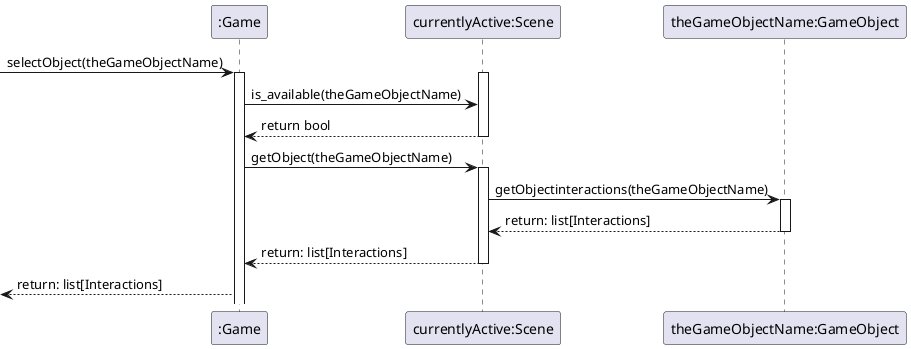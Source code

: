@startuml selectObject(theGameObjectName)

participant ":Game" as gm
participant "currentlyActive:Scene" as sc
participant "theGameObjectName:GameObject" as go

-> gm : selectObject(theGameObjectName)
activate gm
activate sc
gm -> sc: is_available(theGameObjectName) 
sc --> gm: return bool
deactivate sc
gm -> sc :getObject(theGameObjectName)
activate sc
sc -> go :getObjectinteractions(theGameObjectName)
activate go
go --> sc :return: list[Interactions]
deactivate go
sc --> gm :return: list[Interactions]
deactivate sc
<-- gm :return: list[Interactions]

@enduml
